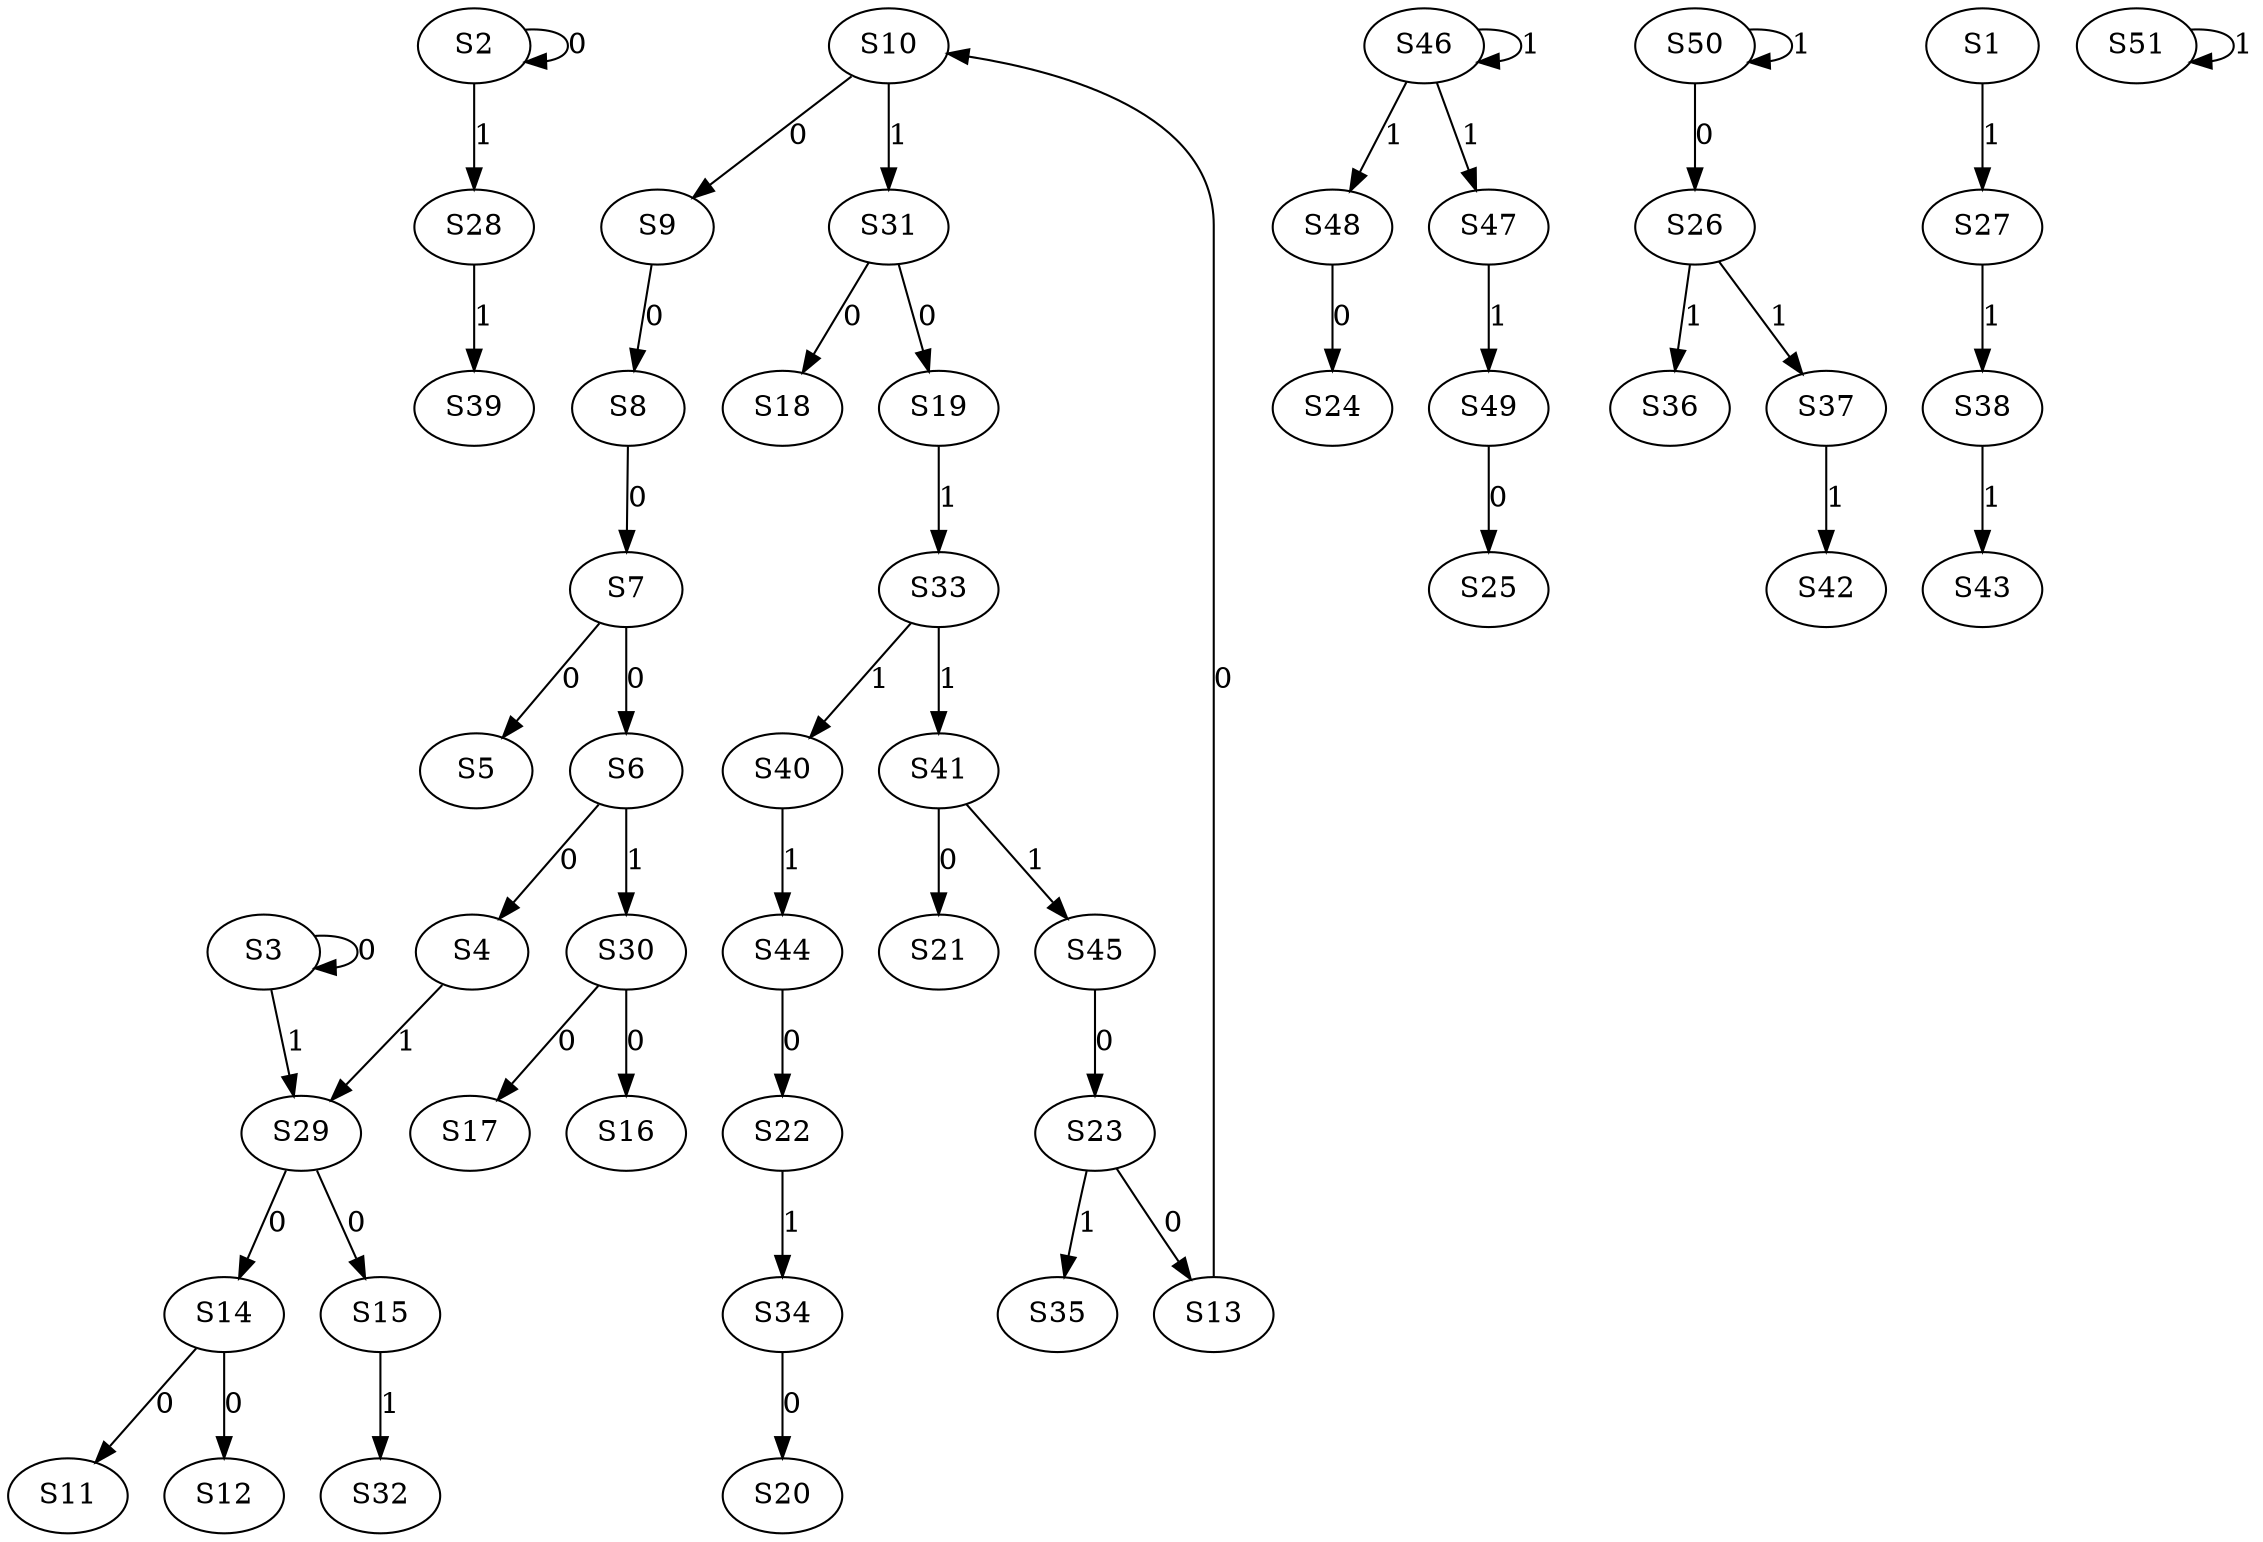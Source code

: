 strict digraph {
	S2 -> S2 [ label = 0 ];
	S3 -> S3 [ label = 0 ];
	S6 -> S4 [ label = 0 ];
	S7 -> S5 [ label = 0 ];
	S7 -> S6 [ label = 0 ];
	S8 -> S7 [ label = 0 ];
	S9 -> S8 [ label = 0 ];
	S10 -> S9 [ label = 0 ];
	S13 -> S10 [ label = 0 ];
	S14 -> S11 [ label = 0 ];
	S14 -> S12 [ label = 0 ];
	S23 -> S13 [ label = 0 ];
	S29 -> S14 [ label = 0 ];
	S29 -> S15 [ label = 0 ];
	S30 -> S16 [ label = 0 ];
	S30 -> S17 [ label = 0 ];
	S31 -> S18 [ label = 0 ];
	S31 -> S19 [ label = 0 ];
	S34 -> S20 [ label = 0 ];
	S41 -> S21 [ label = 0 ];
	S44 -> S22 [ label = 0 ];
	S45 -> S23 [ label = 0 ];
	S48 -> S24 [ label = 0 ];
	S49 -> S25 [ label = 0 ];
	S50 -> S26 [ label = 0 ];
	S1 -> S27 [ label = 1 ];
	S2 -> S28 [ label = 1 ];
	S4 -> S29 [ label = 1 ];
	S6 -> S30 [ label = 1 ];
	S10 -> S31 [ label = 1 ];
	S15 -> S32 [ label = 1 ];
	S19 -> S33 [ label = 1 ];
	S22 -> S34 [ label = 1 ];
	S23 -> S35 [ label = 1 ];
	S26 -> S36 [ label = 1 ];
	S26 -> S37 [ label = 1 ];
	S27 -> S38 [ label = 1 ];
	S28 -> S39 [ label = 1 ];
	S33 -> S40 [ label = 1 ];
	S33 -> S41 [ label = 1 ];
	S37 -> S42 [ label = 1 ];
	S38 -> S43 [ label = 1 ];
	S40 -> S44 [ label = 1 ];
	S41 -> S45 [ label = 1 ];
	S46 -> S46 [ label = 1 ];
	S46 -> S47 [ label = 1 ];
	S46 -> S48 [ label = 1 ];
	S47 -> S49 [ label = 1 ];
	S50 -> S50 [ label = 1 ];
	S51 -> S51 [ label = 1 ];
	S3 -> S29 [ label = 1 ];
}